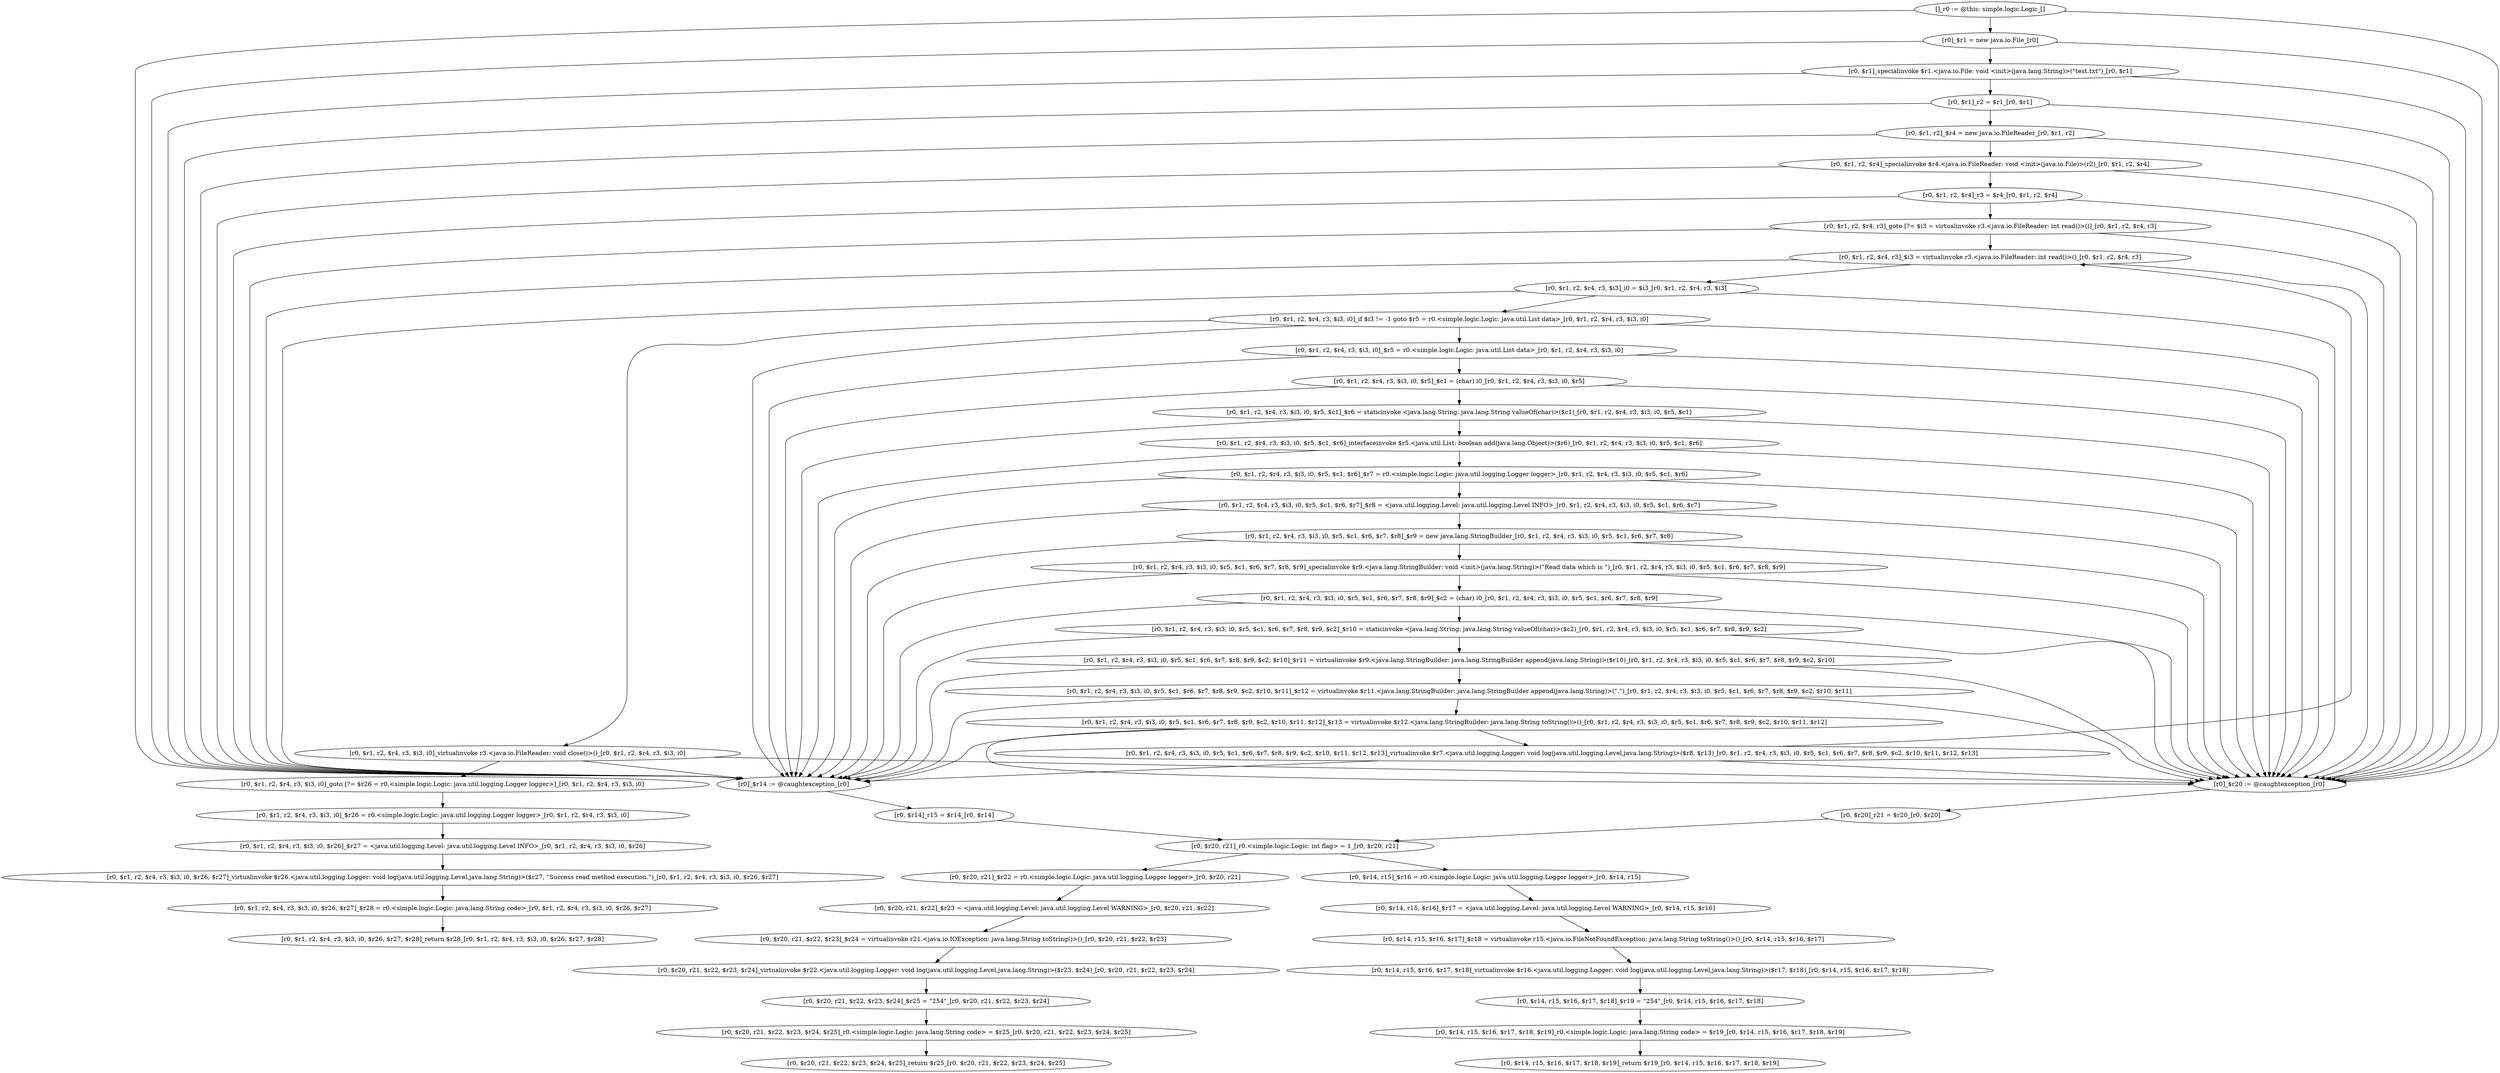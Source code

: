 digraph "Control_Flow_Graph" {
    "[]_r0 := @this: simple.logic.Logic_[]"
    "[r0]_$r14 := @caughtexception_[r0]"
    "[]_r0 := @this: simple.logic.Logic_[]"->"[r0]_$r14 := @caughtexception_[r0]";
    "[r0]_$r20 := @caughtexception_[r0]"
    "[]_r0 := @this: simple.logic.Logic_[]"->"[r0]_$r20 := @caughtexception_[r0]";
    "[r0]_$r1 = new java.io.File_[r0]"
    "[]_r0 := @this: simple.logic.Logic_[]"->"[r0]_$r1 = new java.io.File_[r0]";
    "[r0]_$r1 = new java.io.File_[r0]"->"[r0]_$r14 := @caughtexception_[r0]";
    "[r0]_$r1 = new java.io.File_[r0]"->"[r0]_$r20 := @caughtexception_[r0]";
    "[r0, $r1]_specialinvoke $r1.<java.io.File: void <init>(java.lang.String)>(\"test.txt\")_[r0, $r1]"
    "[r0]_$r1 = new java.io.File_[r0]"->"[r0, $r1]_specialinvoke $r1.<java.io.File: void <init>(java.lang.String)>(\"test.txt\")_[r0, $r1]";
    "[r0, $r1]_specialinvoke $r1.<java.io.File: void <init>(java.lang.String)>(\"test.txt\")_[r0, $r1]"->"[r0]_$r14 := @caughtexception_[r0]";
    "[r0, $r1]_specialinvoke $r1.<java.io.File: void <init>(java.lang.String)>(\"test.txt\")_[r0, $r1]"->"[r0]_$r20 := @caughtexception_[r0]";
    "[r0, $r1]_r2 = $r1_[r0, $r1]"
    "[r0, $r1]_specialinvoke $r1.<java.io.File: void <init>(java.lang.String)>(\"test.txt\")_[r0, $r1]"->"[r0, $r1]_r2 = $r1_[r0, $r1]";
    "[r0, $r1]_r2 = $r1_[r0, $r1]"->"[r0]_$r14 := @caughtexception_[r0]";
    "[r0, $r1]_r2 = $r1_[r0, $r1]"->"[r0]_$r20 := @caughtexception_[r0]";
    "[r0, $r1, r2]_$r4 = new java.io.FileReader_[r0, $r1, r2]"
    "[r0, $r1]_r2 = $r1_[r0, $r1]"->"[r0, $r1, r2]_$r4 = new java.io.FileReader_[r0, $r1, r2]";
    "[r0, $r1, r2]_$r4 = new java.io.FileReader_[r0, $r1, r2]"->"[r0]_$r14 := @caughtexception_[r0]";
    "[r0, $r1, r2]_$r4 = new java.io.FileReader_[r0, $r1, r2]"->"[r0]_$r20 := @caughtexception_[r0]";
    "[r0, $r1, r2, $r4]_specialinvoke $r4.<java.io.FileReader: void <init>(java.io.File)>(r2)_[r0, $r1, r2, $r4]"
    "[r0, $r1, r2]_$r4 = new java.io.FileReader_[r0, $r1, r2]"->"[r0, $r1, r2, $r4]_specialinvoke $r4.<java.io.FileReader: void <init>(java.io.File)>(r2)_[r0, $r1, r2, $r4]";
    "[r0, $r1, r2, $r4]_specialinvoke $r4.<java.io.FileReader: void <init>(java.io.File)>(r2)_[r0, $r1, r2, $r4]"->"[r0]_$r14 := @caughtexception_[r0]";
    "[r0, $r1, r2, $r4]_specialinvoke $r4.<java.io.FileReader: void <init>(java.io.File)>(r2)_[r0, $r1, r2, $r4]"->"[r0]_$r20 := @caughtexception_[r0]";
    "[r0, $r1, r2, $r4]_r3 = $r4_[r0, $r1, r2, $r4]"
    "[r0, $r1, r2, $r4]_specialinvoke $r4.<java.io.FileReader: void <init>(java.io.File)>(r2)_[r0, $r1, r2, $r4]"->"[r0, $r1, r2, $r4]_r3 = $r4_[r0, $r1, r2, $r4]";
    "[r0, $r1, r2, $r4]_r3 = $r4_[r0, $r1, r2, $r4]"->"[r0]_$r14 := @caughtexception_[r0]";
    "[r0, $r1, r2, $r4]_r3 = $r4_[r0, $r1, r2, $r4]"->"[r0]_$r20 := @caughtexception_[r0]";
    "[r0, $r1, r2, $r4, r3]_goto [?= $i3 = virtualinvoke r3.<java.io.FileReader: int read()>()]_[r0, $r1, r2, $r4, r3]"
    "[r0, $r1, r2, $r4]_r3 = $r4_[r0, $r1, r2, $r4]"->"[r0, $r1, r2, $r4, r3]_goto [?= $i3 = virtualinvoke r3.<java.io.FileReader: int read()>()]_[r0, $r1, r2, $r4, r3]";
    "[r0, $r1, r2, $r4, r3]_goto [?= $i3 = virtualinvoke r3.<java.io.FileReader: int read()>()]_[r0, $r1, r2, $r4, r3]"->"[r0]_$r14 := @caughtexception_[r0]";
    "[r0, $r1, r2, $r4, r3]_goto [?= $i3 = virtualinvoke r3.<java.io.FileReader: int read()>()]_[r0, $r1, r2, $r4, r3]"->"[r0]_$r20 := @caughtexception_[r0]";
    "[r0, $r1, r2, $r4, r3]_$i3 = virtualinvoke r3.<java.io.FileReader: int read()>()_[r0, $r1, r2, $r4, r3]"
    "[r0, $r1, r2, $r4, r3]_goto [?= $i3 = virtualinvoke r3.<java.io.FileReader: int read()>()]_[r0, $r1, r2, $r4, r3]"->"[r0, $r1, r2, $r4, r3]_$i3 = virtualinvoke r3.<java.io.FileReader: int read()>()_[r0, $r1, r2, $r4, r3]";
    "[r0, $r1, r2, $r4, r3, $i3, i0]_$r5 = r0.<simple.logic.Logic: java.util.List data>_[r0, $r1, r2, $r4, r3, $i3, i0]"
    "[r0, $r1, r2, $r4, r3, $i3, i0]_$r5 = r0.<simple.logic.Logic: java.util.List data>_[r0, $r1, r2, $r4, r3, $i3, i0]"->"[r0]_$r14 := @caughtexception_[r0]";
    "[r0, $r1, r2, $r4, r3, $i3, i0]_$r5 = r0.<simple.logic.Logic: java.util.List data>_[r0, $r1, r2, $r4, r3, $i3, i0]"->"[r0]_$r20 := @caughtexception_[r0]";
    "[r0, $r1, r2, $r4, r3, $i3, i0, $r5]_$c1 = (char) i0_[r0, $r1, r2, $r4, r3, $i3, i0, $r5]"
    "[r0, $r1, r2, $r4, r3, $i3, i0]_$r5 = r0.<simple.logic.Logic: java.util.List data>_[r0, $r1, r2, $r4, r3, $i3, i0]"->"[r0, $r1, r2, $r4, r3, $i3, i0, $r5]_$c1 = (char) i0_[r0, $r1, r2, $r4, r3, $i3, i0, $r5]";
    "[r0, $r1, r2, $r4, r3, $i3, i0, $r5]_$c1 = (char) i0_[r0, $r1, r2, $r4, r3, $i3, i0, $r5]"->"[r0]_$r14 := @caughtexception_[r0]";
    "[r0, $r1, r2, $r4, r3, $i3, i0, $r5]_$c1 = (char) i0_[r0, $r1, r2, $r4, r3, $i3, i0, $r5]"->"[r0]_$r20 := @caughtexception_[r0]";
    "[r0, $r1, r2, $r4, r3, $i3, i0, $r5, $c1]_$r6 = staticinvoke <java.lang.String: java.lang.String valueOf(char)>($c1)_[r0, $r1, r2, $r4, r3, $i3, i0, $r5, $c1]"
    "[r0, $r1, r2, $r4, r3, $i3, i0, $r5]_$c1 = (char) i0_[r0, $r1, r2, $r4, r3, $i3, i0, $r5]"->"[r0, $r1, r2, $r4, r3, $i3, i0, $r5, $c1]_$r6 = staticinvoke <java.lang.String: java.lang.String valueOf(char)>($c1)_[r0, $r1, r2, $r4, r3, $i3, i0, $r5, $c1]";
    "[r0, $r1, r2, $r4, r3, $i3, i0, $r5, $c1]_$r6 = staticinvoke <java.lang.String: java.lang.String valueOf(char)>($c1)_[r0, $r1, r2, $r4, r3, $i3, i0, $r5, $c1]"->"[r0]_$r14 := @caughtexception_[r0]";
    "[r0, $r1, r2, $r4, r3, $i3, i0, $r5, $c1]_$r6 = staticinvoke <java.lang.String: java.lang.String valueOf(char)>($c1)_[r0, $r1, r2, $r4, r3, $i3, i0, $r5, $c1]"->"[r0]_$r20 := @caughtexception_[r0]";
    "[r0, $r1, r2, $r4, r3, $i3, i0, $r5, $c1, $r6]_interfaceinvoke $r5.<java.util.List: boolean add(java.lang.Object)>($r6)_[r0, $r1, r2, $r4, r3, $i3, i0, $r5, $c1, $r6]"
    "[r0, $r1, r2, $r4, r3, $i3, i0, $r5, $c1]_$r6 = staticinvoke <java.lang.String: java.lang.String valueOf(char)>($c1)_[r0, $r1, r2, $r4, r3, $i3, i0, $r5, $c1]"->"[r0, $r1, r2, $r4, r3, $i3, i0, $r5, $c1, $r6]_interfaceinvoke $r5.<java.util.List: boolean add(java.lang.Object)>($r6)_[r0, $r1, r2, $r4, r3, $i3, i0, $r5, $c1, $r6]";
    "[r0, $r1, r2, $r4, r3, $i3, i0, $r5, $c1, $r6]_interfaceinvoke $r5.<java.util.List: boolean add(java.lang.Object)>($r6)_[r0, $r1, r2, $r4, r3, $i3, i0, $r5, $c1, $r6]"->"[r0]_$r14 := @caughtexception_[r0]";
    "[r0, $r1, r2, $r4, r3, $i3, i0, $r5, $c1, $r6]_interfaceinvoke $r5.<java.util.List: boolean add(java.lang.Object)>($r6)_[r0, $r1, r2, $r4, r3, $i3, i0, $r5, $c1, $r6]"->"[r0]_$r20 := @caughtexception_[r0]";
    "[r0, $r1, r2, $r4, r3, $i3, i0, $r5, $c1, $r6]_$r7 = r0.<simple.logic.Logic: java.util.logging.Logger logger>_[r0, $r1, r2, $r4, r3, $i3, i0, $r5, $c1, $r6]"
    "[r0, $r1, r2, $r4, r3, $i3, i0, $r5, $c1, $r6]_interfaceinvoke $r5.<java.util.List: boolean add(java.lang.Object)>($r6)_[r0, $r1, r2, $r4, r3, $i3, i0, $r5, $c1, $r6]"->"[r0, $r1, r2, $r4, r3, $i3, i0, $r5, $c1, $r6]_$r7 = r0.<simple.logic.Logic: java.util.logging.Logger logger>_[r0, $r1, r2, $r4, r3, $i3, i0, $r5, $c1, $r6]";
    "[r0, $r1, r2, $r4, r3, $i3, i0, $r5, $c1, $r6]_$r7 = r0.<simple.logic.Logic: java.util.logging.Logger logger>_[r0, $r1, r2, $r4, r3, $i3, i0, $r5, $c1, $r6]"->"[r0]_$r14 := @caughtexception_[r0]";
    "[r0, $r1, r2, $r4, r3, $i3, i0, $r5, $c1, $r6]_$r7 = r0.<simple.logic.Logic: java.util.logging.Logger logger>_[r0, $r1, r2, $r4, r3, $i3, i0, $r5, $c1, $r6]"->"[r0]_$r20 := @caughtexception_[r0]";
    "[r0, $r1, r2, $r4, r3, $i3, i0, $r5, $c1, $r6, $r7]_$r8 = <java.util.logging.Level: java.util.logging.Level INFO>_[r0, $r1, r2, $r4, r3, $i3, i0, $r5, $c1, $r6, $r7]"
    "[r0, $r1, r2, $r4, r3, $i3, i0, $r5, $c1, $r6]_$r7 = r0.<simple.logic.Logic: java.util.logging.Logger logger>_[r0, $r1, r2, $r4, r3, $i3, i0, $r5, $c1, $r6]"->"[r0, $r1, r2, $r4, r3, $i3, i0, $r5, $c1, $r6, $r7]_$r8 = <java.util.logging.Level: java.util.logging.Level INFO>_[r0, $r1, r2, $r4, r3, $i3, i0, $r5, $c1, $r6, $r7]";
    "[r0, $r1, r2, $r4, r3, $i3, i0, $r5, $c1, $r6, $r7]_$r8 = <java.util.logging.Level: java.util.logging.Level INFO>_[r0, $r1, r2, $r4, r3, $i3, i0, $r5, $c1, $r6, $r7]"->"[r0]_$r14 := @caughtexception_[r0]";
    "[r0, $r1, r2, $r4, r3, $i3, i0, $r5, $c1, $r6, $r7]_$r8 = <java.util.logging.Level: java.util.logging.Level INFO>_[r0, $r1, r2, $r4, r3, $i3, i0, $r5, $c1, $r6, $r7]"->"[r0]_$r20 := @caughtexception_[r0]";
    "[r0, $r1, r2, $r4, r3, $i3, i0, $r5, $c1, $r6, $r7, $r8]_$r9 = new java.lang.StringBuilder_[r0, $r1, r2, $r4, r3, $i3, i0, $r5, $c1, $r6, $r7, $r8]"
    "[r0, $r1, r2, $r4, r3, $i3, i0, $r5, $c1, $r6, $r7]_$r8 = <java.util.logging.Level: java.util.logging.Level INFO>_[r0, $r1, r2, $r4, r3, $i3, i0, $r5, $c1, $r6, $r7]"->"[r0, $r1, r2, $r4, r3, $i3, i0, $r5, $c1, $r6, $r7, $r8]_$r9 = new java.lang.StringBuilder_[r0, $r1, r2, $r4, r3, $i3, i0, $r5, $c1, $r6, $r7, $r8]";
    "[r0, $r1, r2, $r4, r3, $i3, i0, $r5, $c1, $r6, $r7, $r8]_$r9 = new java.lang.StringBuilder_[r0, $r1, r2, $r4, r3, $i3, i0, $r5, $c1, $r6, $r7, $r8]"->"[r0]_$r14 := @caughtexception_[r0]";
    "[r0, $r1, r2, $r4, r3, $i3, i0, $r5, $c1, $r6, $r7, $r8]_$r9 = new java.lang.StringBuilder_[r0, $r1, r2, $r4, r3, $i3, i0, $r5, $c1, $r6, $r7, $r8]"->"[r0]_$r20 := @caughtexception_[r0]";
    "[r0, $r1, r2, $r4, r3, $i3, i0, $r5, $c1, $r6, $r7, $r8, $r9]_specialinvoke $r9.<java.lang.StringBuilder: void <init>(java.lang.String)>(\"Read data which is \")_[r0, $r1, r2, $r4, r3, $i3, i0, $r5, $c1, $r6, $r7, $r8, $r9]"
    "[r0, $r1, r2, $r4, r3, $i3, i0, $r5, $c1, $r6, $r7, $r8]_$r9 = new java.lang.StringBuilder_[r0, $r1, r2, $r4, r3, $i3, i0, $r5, $c1, $r6, $r7, $r8]"->"[r0, $r1, r2, $r4, r3, $i3, i0, $r5, $c1, $r6, $r7, $r8, $r9]_specialinvoke $r9.<java.lang.StringBuilder: void <init>(java.lang.String)>(\"Read data which is \")_[r0, $r1, r2, $r4, r3, $i3, i0, $r5, $c1, $r6, $r7, $r8, $r9]";
    "[r0, $r1, r2, $r4, r3, $i3, i0, $r5, $c1, $r6, $r7, $r8, $r9]_specialinvoke $r9.<java.lang.StringBuilder: void <init>(java.lang.String)>(\"Read data which is \")_[r0, $r1, r2, $r4, r3, $i3, i0, $r5, $c1, $r6, $r7, $r8, $r9]"->"[r0]_$r14 := @caughtexception_[r0]";
    "[r0, $r1, r2, $r4, r3, $i3, i0, $r5, $c1, $r6, $r7, $r8, $r9]_specialinvoke $r9.<java.lang.StringBuilder: void <init>(java.lang.String)>(\"Read data which is \")_[r0, $r1, r2, $r4, r3, $i3, i0, $r5, $c1, $r6, $r7, $r8, $r9]"->"[r0]_$r20 := @caughtexception_[r0]";
    "[r0, $r1, r2, $r4, r3, $i3, i0, $r5, $c1, $r6, $r7, $r8, $r9]_$c2 = (char) i0_[r0, $r1, r2, $r4, r3, $i3, i0, $r5, $c1, $r6, $r7, $r8, $r9]"
    "[r0, $r1, r2, $r4, r3, $i3, i0, $r5, $c1, $r6, $r7, $r8, $r9]_specialinvoke $r9.<java.lang.StringBuilder: void <init>(java.lang.String)>(\"Read data which is \")_[r0, $r1, r2, $r4, r3, $i3, i0, $r5, $c1, $r6, $r7, $r8, $r9]"->"[r0, $r1, r2, $r4, r3, $i3, i0, $r5, $c1, $r6, $r7, $r8, $r9]_$c2 = (char) i0_[r0, $r1, r2, $r4, r3, $i3, i0, $r5, $c1, $r6, $r7, $r8, $r9]";
    "[r0, $r1, r2, $r4, r3, $i3, i0, $r5, $c1, $r6, $r7, $r8, $r9]_$c2 = (char) i0_[r0, $r1, r2, $r4, r3, $i3, i0, $r5, $c1, $r6, $r7, $r8, $r9]"->"[r0]_$r14 := @caughtexception_[r0]";
    "[r0, $r1, r2, $r4, r3, $i3, i0, $r5, $c1, $r6, $r7, $r8, $r9]_$c2 = (char) i0_[r0, $r1, r2, $r4, r3, $i3, i0, $r5, $c1, $r6, $r7, $r8, $r9]"->"[r0]_$r20 := @caughtexception_[r0]";
    "[r0, $r1, r2, $r4, r3, $i3, i0, $r5, $c1, $r6, $r7, $r8, $r9, $c2]_$r10 = staticinvoke <java.lang.String: java.lang.String valueOf(char)>($c2)_[r0, $r1, r2, $r4, r3, $i3, i0, $r5, $c1, $r6, $r7, $r8, $r9, $c2]"
    "[r0, $r1, r2, $r4, r3, $i3, i0, $r5, $c1, $r6, $r7, $r8, $r9]_$c2 = (char) i0_[r0, $r1, r2, $r4, r3, $i3, i0, $r5, $c1, $r6, $r7, $r8, $r9]"->"[r0, $r1, r2, $r4, r3, $i3, i0, $r5, $c1, $r6, $r7, $r8, $r9, $c2]_$r10 = staticinvoke <java.lang.String: java.lang.String valueOf(char)>($c2)_[r0, $r1, r2, $r4, r3, $i3, i0, $r5, $c1, $r6, $r7, $r8, $r9, $c2]";
    "[r0, $r1, r2, $r4, r3, $i3, i0, $r5, $c1, $r6, $r7, $r8, $r9, $c2]_$r10 = staticinvoke <java.lang.String: java.lang.String valueOf(char)>($c2)_[r0, $r1, r2, $r4, r3, $i3, i0, $r5, $c1, $r6, $r7, $r8, $r9, $c2]"->"[r0]_$r14 := @caughtexception_[r0]";
    "[r0, $r1, r2, $r4, r3, $i3, i0, $r5, $c1, $r6, $r7, $r8, $r9, $c2]_$r10 = staticinvoke <java.lang.String: java.lang.String valueOf(char)>($c2)_[r0, $r1, r2, $r4, r3, $i3, i0, $r5, $c1, $r6, $r7, $r8, $r9, $c2]"->"[r0]_$r20 := @caughtexception_[r0]";
    "[r0, $r1, r2, $r4, r3, $i3, i0, $r5, $c1, $r6, $r7, $r8, $r9, $c2, $r10]_$r11 = virtualinvoke $r9.<java.lang.StringBuilder: java.lang.StringBuilder append(java.lang.String)>($r10)_[r0, $r1, r2, $r4, r3, $i3, i0, $r5, $c1, $r6, $r7, $r8, $r9, $c2, $r10]"
    "[r0, $r1, r2, $r4, r3, $i3, i0, $r5, $c1, $r6, $r7, $r8, $r9, $c2]_$r10 = staticinvoke <java.lang.String: java.lang.String valueOf(char)>($c2)_[r0, $r1, r2, $r4, r3, $i3, i0, $r5, $c1, $r6, $r7, $r8, $r9, $c2]"->"[r0, $r1, r2, $r4, r3, $i3, i0, $r5, $c1, $r6, $r7, $r8, $r9, $c2, $r10]_$r11 = virtualinvoke $r9.<java.lang.StringBuilder: java.lang.StringBuilder append(java.lang.String)>($r10)_[r0, $r1, r2, $r4, r3, $i3, i0, $r5, $c1, $r6, $r7, $r8, $r9, $c2, $r10]";
    "[r0, $r1, r2, $r4, r3, $i3, i0, $r5, $c1, $r6, $r7, $r8, $r9, $c2, $r10]_$r11 = virtualinvoke $r9.<java.lang.StringBuilder: java.lang.StringBuilder append(java.lang.String)>($r10)_[r0, $r1, r2, $r4, r3, $i3, i0, $r5, $c1, $r6, $r7, $r8, $r9, $c2, $r10]"->"[r0]_$r14 := @caughtexception_[r0]";
    "[r0, $r1, r2, $r4, r3, $i3, i0, $r5, $c1, $r6, $r7, $r8, $r9, $c2, $r10]_$r11 = virtualinvoke $r9.<java.lang.StringBuilder: java.lang.StringBuilder append(java.lang.String)>($r10)_[r0, $r1, r2, $r4, r3, $i3, i0, $r5, $c1, $r6, $r7, $r8, $r9, $c2, $r10]"->"[r0]_$r20 := @caughtexception_[r0]";
    "[r0, $r1, r2, $r4, r3, $i3, i0, $r5, $c1, $r6, $r7, $r8, $r9, $c2, $r10, $r11]_$r12 = virtualinvoke $r11.<java.lang.StringBuilder: java.lang.StringBuilder append(java.lang.String)>(\".\")_[r0, $r1, r2, $r4, r3, $i3, i0, $r5, $c1, $r6, $r7, $r8, $r9, $c2, $r10, $r11]"
    "[r0, $r1, r2, $r4, r3, $i3, i0, $r5, $c1, $r6, $r7, $r8, $r9, $c2, $r10]_$r11 = virtualinvoke $r9.<java.lang.StringBuilder: java.lang.StringBuilder append(java.lang.String)>($r10)_[r0, $r1, r2, $r4, r3, $i3, i0, $r5, $c1, $r6, $r7, $r8, $r9, $c2, $r10]"->"[r0, $r1, r2, $r4, r3, $i3, i0, $r5, $c1, $r6, $r7, $r8, $r9, $c2, $r10, $r11]_$r12 = virtualinvoke $r11.<java.lang.StringBuilder: java.lang.StringBuilder append(java.lang.String)>(\".\")_[r0, $r1, r2, $r4, r3, $i3, i0, $r5, $c1, $r6, $r7, $r8, $r9, $c2, $r10, $r11]";
    "[r0, $r1, r2, $r4, r3, $i3, i0, $r5, $c1, $r6, $r7, $r8, $r9, $c2, $r10, $r11]_$r12 = virtualinvoke $r11.<java.lang.StringBuilder: java.lang.StringBuilder append(java.lang.String)>(\".\")_[r0, $r1, r2, $r4, r3, $i3, i0, $r5, $c1, $r6, $r7, $r8, $r9, $c2, $r10, $r11]"->"[r0]_$r14 := @caughtexception_[r0]";
    "[r0, $r1, r2, $r4, r3, $i3, i0, $r5, $c1, $r6, $r7, $r8, $r9, $c2, $r10, $r11]_$r12 = virtualinvoke $r11.<java.lang.StringBuilder: java.lang.StringBuilder append(java.lang.String)>(\".\")_[r0, $r1, r2, $r4, r3, $i3, i0, $r5, $c1, $r6, $r7, $r8, $r9, $c2, $r10, $r11]"->"[r0]_$r20 := @caughtexception_[r0]";
    "[r0, $r1, r2, $r4, r3, $i3, i0, $r5, $c1, $r6, $r7, $r8, $r9, $c2, $r10, $r11, $r12]_$r13 = virtualinvoke $r12.<java.lang.StringBuilder: java.lang.String toString()>()_[r0, $r1, r2, $r4, r3, $i3, i0, $r5, $c1, $r6, $r7, $r8, $r9, $c2, $r10, $r11, $r12]"
    "[r0, $r1, r2, $r4, r3, $i3, i0, $r5, $c1, $r6, $r7, $r8, $r9, $c2, $r10, $r11]_$r12 = virtualinvoke $r11.<java.lang.StringBuilder: java.lang.StringBuilder append(java.lang.String)>(\".\")_[r0, $r1, r2, $r4, r3, $i3, i0, $r5, $c1, $r6, $r7, $r8, $r9, $c2, $r10, $r11]"->"[r0, $r1, r2, $r4, r3, $i3, i0, $r5, $c1, $r6, $r7, $r8, $r9, $c2, $r10, $r11, $r12]_$r13 = virtualinvoke $r12.<java.lang.StringBuilder: java.lang.String toString()>()_[r0, $r1, r2, $r4, r3, $i3, i0, $r5, $c1, $r6, $r7, $r8, $r9, $c2, $r10, $r11, $r12]";
    "[r0, $r1, r2, $r4, r3, $i3, i0, $r5, $c1, $r6, $r7, $r8, $r9, $c2, $r10, $r11, $r12]_$r13 = virtualinvoke $r12.<java.lang.StringBuilder: java.lang.String toString()>()_[r0, $r1, r2, $r4, r3, $i3, i0, $r5, $c1, $r6, $r7, $r8, $r9, $c2, $r10, $r11, $r12]"->"[r0]_$r14 := @caughtexception_[r0]";
    "[r0, $r1, r2, $r4, r3, $i3, i0, $r5, $c1, $r6, $r7, $r8, $r9, $c2, $r10, $r11, $r12]_$r13 = virtualinvoke $r12.<java.lang.StringBuilder: java.lang.String toString()>()_[r0, $r1, r2, $r4, r3, $i3, i0, $r5, $c1, $r6, $r7, $r8, $r9, $c2, $r10, $r11, $r12]"->"[r0]_$r20 := @caughtexception_[r0]";
    "[r0, $r1, r2, $r4, r3, $i3, i0, $r5, $c1, $r6, $r7, $r8, $r9, $c2, $r10, $r11, $r12, $r13]_virtualinvoke $r7.<java.util.logging.Logger: void log(java.util.logging.Level,java.lang.String)>($r8, $r13)_[r0, $r1, r2, $r4, r3, $i3, i0, $r5, $c1, $r6, $r7, $r8, $r9, $c2, $r10, $r11, $r12, $r13]"
    "[r0, $r1, r2, $r4, r3, $i3, i0, $r5, $c1, $r6, $r7, $r8, $r9, $c2, $r10, $r11, $r12]_$r13 = virtualinvoke $r12.<java.lang.StringBuilder: java.lang.String toString()>()_[r0, $r1, r2, $r4, r3, $i3, i0, $r5, $c1, $r6, $r7, $r8, $r9, $c2, $r10, $r11, $r12]"->"[r0, $r1, r2, $r4, r3, $i3, i0, $r5, $c1, $r6, $r7, $r8, $r9, $c2, $r10, $r11, $r12, $r13]_virtualinvoke $r7.<java.util.logging.Logger: void log(java.util.logging.Level,java.lang.String)>($r8, $r13)_[r0, $r1, r2, $r4, r3, $i3, i0, $r5, $c1, $r6, $r7, $r8, $r9, $c2, $r10, $r11, $r12, $r13]";
    "[r0, $r1, r2, $r4, r3, $i3, i0, $r5, $c1, $r6, $r7, $r8, $r9, $c2, $r10, $r11, $r12, $r13]_virtualinvoke $r7.<java.util.logging.Logger: void log(java.util.logging.Level,java.lang.String)>($r8, $r13)_[r0, $r1, r2, $r4, r3, $i3, i0, $r5, $c1, $r6, $r7, $r8, $r9, $c2, $r10, $r11, $r12, $r13]"->"[r0]_$r14 := @caughtexception_[r0]";
    "[r0, $r1, r2, $r4, r3, $i3, i0, $r5, $c1, $r6, $r7, $r8, $r9, $c2, $r10, $r11, $r12, $r13]_virtualinvoke $r7.<java.util.logging.Logger: void log(java.util.logging.Level,java.lang.String)>($r8, $r13)_[r0, $r1, r2, $r4, r3, $i3, i0, $r5, $c1, $r6, $r7, $r8, $r9, $c2, $r10, $r11, $r12, $r13]"->"[r0]_$r20 := @caughtexception_[r0]";
    "[r0, $r1, r2, $r4, r3, $i3, i0, $r5, $c1, $r6, $r7, $r8, $r9, $c2, $r10, $r11, $r12, $r13]_virtualinvoke $r7.<java.util.logging.Logger: void log(java.util.logging.Level,java.lang.String)>($r8, $r13)_[r0, $r1, r2, $r4, r3, $i3, i0, $r5, $c1, $r6, $r7, $r8, $r9, $c2, $r10, $r11, $r12, $r13]"->"[r0, $r1, r2, $r4, r3]_$i3 = virtualinvoke r3.<java.io.FileReader: int read()>()_[r0, $r1, r2, $r4, r3]";
    "[r0, $r1, r2, $r4, r3]_$i3 = virtualinvoke r3.<java.io.FileReader: int read()>()_[r0, $r1, r2, $r4, r3]"->"[r0]_$r14 := @caughtexception_[r0]";
    "[r0, $r1, r2, $r4, r3]_$i3 = virtualinvoke r3.<java.io.FileReader: int read()>()_[r0, $r1, r2, $r4, r3]"->"[r0]_$r20 := @caughtexception_[r0]";
    "[r0, $r1, r2, $r4, r3, $i3]_i0 = $i3_[r0, $r1, r2, $r4, r3, $i3]"
    "[r0, $r1, r2, $r4, r3]_$i3 = virtualinvoke r3.<java.io.FileReader: int read()>()_[r0, $r1, r2, $r4, r3]"->"[r0, $r1, r2, $r4, r3, $i3]_i0 = $i3_[r0, $r1, r2, $r4, r3, $i3]";
    "[r0, $r1, r2, $r4, r3, $i3]_i0 = $i3_[r0, $r1, r2, $r4, r3, $i3]"->"[r0]_$r14 := @caughtexception_[r0]";
    "[r0, $r1, r2, $r4, r3, $i3]_i0 = $i3_[r0, $r1, r2, $r4, r3, $i3]"->"[r0]_$r20 := @caughtexception_[r0]";
    "[r0, $r1, r2, $r4, r3, $i3, i0]_if $i3 != -1 goto $r5 = r0.<simple.logic.Logic: java.util.List data>_[r0, $r1, r2, $r4, r3, $i3, i0]"
    "[r0, $r1, r2, $r4, r3, $i3]_i0 = $i3_[r0, $r1, r2, $r4, r3, $i3]"->"[r0, $r1, r2, $r4, r3, $i3, i0]_if $i3 != -1 goto $r5 = r0.<simple.logic.Logic: java.util.List data>_[r0, $r1, r2, $r4, r3, $i3, i0]";
    "[r0, $r1, r2, $r4, r3, $i3, i0]_virtualinvoke r3.<java.io.FileReader: void close()>()_[r0, $r1, r2, $r4, r3, $i3, i0]"
    "[r0, $r1, r2, $r4, r3, $i3, i0]_if $i3 != -1 goto $r5 = r0.<simple.logic.Logic: java.util.List data>_[r0, $r1, r2, $r4, r3, $i3, i0]"->"[r0, $r1, r2, $r4, r3, $i3, i0]_virtualinvoke r3.<java.io.FileReader: void close()>()_[r0, $r1, r2, $r4, r3, $i3, i0]";
    "[r0, $r1, r2, $r4, r3, $i3, i0]_if $i3 != -1 goto $r5 = r0.<simple.logic.Logic: java.util.List data>_[r0, $r1, r2, $r4, r3, $i3, i0]"->"[r0, $r1, r2, $r4, r3, $i3, i0]_$r5 = r0.<simple.logic.Logic: java.util.List data>_[r0, $r1, r2, $r4, r3, $i3, i0]";
    "[r0, $r1, r2, $r4, r3, $i3, i0]_if $i3 != -1 goto $r5 = r0.<simple.logic.Logic: java.util.List data>_[r0, $r1, r2, $r4, r3, $i3, i0]"->"[r0]_$r14 := @caughtexception_[r0]";
    "[r0, $r1, r2, $r4, r3, $i3, i0]_if $i3 != -1 goto $r5 = r0.<simple.logic.Logic: java.util.List data>_[r0, $r1, r2, $r4, r3, $i3, i0]"->"[r0]_$r20 := @caughtexception_[r0]";
    "[r0, $r1, r2, $r4, r3, $i3, i0]_virtualinvoke r3.<java.io.FileReader: void close()>()_[r0, $r1, r2, $r4, r3, $i3, i0]"->"[r0]_$r14 := @caughtexception_[r0]";
    "[r0, $r1, r2, $r4, r3, $i3, i0]_virtualinvoke r3.<java.io.FileReader: void close()>()_[r0, $r1, r2, $r4, r3, $i3, i0]"->"[r0]_$r20 := @caughtexception_[r0]";
    "[r0, $r1, r2, $r4, r3, $i3, i0]_goto [?= $r26 = r0.<simple.logic.Logic: java.util.logging.Logger logger>]_[r0, $r1, r2, $r4, r3, $i3, i0]"
    "[r0, $r1, r2, $r4, r3, $i3, i0]_virtualinvoke r3.<java.io.FileReader: void close()>()_[r0, $r1, r2, $r4, r3, $i3, i0]"->"[r0, $r1, r2, $r4, r3, $i3, i0]_goto [?= $r26 = r0.<simple.logic.Logic: java.util.logging.Logger logger>]_[r0, $r1, r2, $r4, r3, $i3, i0]";
    "[r0, $r1, r2, $r4, r3, $i3, i0]_$r26 = r0.<simple.logic.Logic: java.util.logging.Logger logger>_[r0, $r1, r2, $r4, r3, $i3, i0]"
    "[r0, $r1, r2, $r4, r3, $i3, i0]_goto [?= $r26 = r0.<simple.logic.Logic: java.util.logging.Logger logger>]_[r0, $r1, r2, $r4, r3, $i3, i0]"->"[r0, $r1, r2, $r4, r3, $i3, i0]_$r26 = r0.<simple.logic.Logic: java.util.logging.Logger logger>_[r0, $r1, r2, $r4, r3, $i3, i0]";
    "[r0, $r14]_r15 = $r14_[r0, $r14]"
    "[r0]_$r14 := @caughtexception_[r0]"->"[r0, $r14]_r15 = $r14_[r0, $r14]";
    "[r0, $r20, r21]_r0.<simple.logic.Logic: int flag> = 1_[r0, $r20, r21]"
    "[r0, $r14]_r15 = $r14_[r0, $r14]"->"[r0, $r20, r21]_r0.<simple.logic.Logic: int flag> = 1_[r0, $r20, r21]";
    "[r0, $r14, r15]_$r16 = r0.<simple.logic.Logic: java.util.logging.Logger logger>_[r0, $r14, r15]"
    "[r0, $r20, r21]_r0.<simple.logic.Logic: int flag> = 1_[r0, $r20, r21]"->"[r0, $r14, r15]_$r16 = r0.<simple.logic.Logic: java.util.logging.Logger logger>_[r0, $r14, r15]";
    "[r0, $r14, r15, $r16]_$r17 = <java.util.logging.Level: java.util.logging.Level WARNING>_[r0, $r14, r15, $r16]"
    "[r0, $r14, r15]_$r16 = r0.<simple.logic.Logic: java.util.logging.Logger logger>_[r0, $r14, r15]"->"[r0, $r14, r15, $r16]_$r17 = <java.util.logging.Level: java.util.logging.Level WARNING>_[r0, $r14, r15, $r16]";
    "[r0, $r14, r15, $r16, $r17]_$r18 = virtualinvoke r15.<java.io.FileNotFoundException: java.lang.String toString()>()_[r0, $r14, r15, $r16, $r17]"
    "[r0, $r14, r15, $r16]_$r17 = <java.util.logging.Level: java.util.logging.Level WARNING>_[r0, $r14, r15, $r16]"->"[r0, $r14, r15, $r16, $r17]_$r18 = virtualinvoke r15.<java.io.FileNotFoundException: java.lang.String toString()>()_[r0, $r14, r15, $r16, $r17]";
    "[r0, $r14, r15, $r16, $r17, $r18]_virtualinvoke $r16.<java.util.logging.Logger: void log(java.util.logging.Level,java.lang.String)>($r17, $r18)_[r0, $r14, r15, $r16, $r17, $r18]"
    "[r0, $r14, r15, $r16, $r17]_$r18 = virtualinvoke r15.<java.io.FileNotFoundException: java.lang.String toString()>()_[r0, $r14, r15, $r16, $r17]"->"[r0, $r14, r15, $r16, $r17, $r18]_virtualinvoke $r16.<java.util.logging.Logger: void log(java.util.logging.Level,java.lang.String)>($r17, $r18)_[r0, $r14, r15, $r16, $r17, $r18]";
    "[r0, $r14, r15, $r16, $r17, $r18]_$r19 = \"254\"_[r0, $r14, r15, $r16, $r17, $r18]"
    "[r0, $r14, r15, $r16, $r17, $r18]_virtualinvoke $r16.<java.util.logging.Logger: void log(java.util.logging.Level,java.lang.String)>($r17, $r18)_[r0, $r14, r15, $r16, $r17, $r18]"->"[r0, $r14, r15, $r16, $r17, $r18]_$r19 = \"254\"_[r0, $r14, r15, $r16, $r17, $r18]";
    "[r0, $r14, r15, $r16, $r17, $r18, $r19]_r0.<simple.logic.Logic: java.lang.String code> = $r19_[r0, $r14, r15, $r16, $r17, $r18, $r19]"
    "[r0, $r14, r15, $r16, $r17, $r18]_$r19 = \"254\"_[r0, $r14, r15, $r16, $r17, $r18]"->"[r0, $r14, r15, $r16, $r17, $r18, $r19]_r0.<simple.logic.Logic: java.lang.String code> = $r19_[r0, $r14, r15, $r16, $r17, $r18, $r19]";
    "[r0, $r14, r15, $r16, $r17, $r18, $r19]_return $r19_[r0, $r14, r15, $r16, $r17, $r18, $r19]"
    "[r0, $r14, r15, $r16, $r17, $r18, $r19]_r0.<simple.logic.Logic: java.lang.String code> = $r19_[r0, $r14, r15, $r16, $r17, $r18, $r19]"->"[r0, $r14, r15, $r16, $r17, $r18, $r19]_return $r19_[r0, $r14, r15, $r16, $r17, $r18, $r19]";
    "[r0, $r20]_r21 = $r20_[r0, $r20]"
    "[r0]_$r20 := @caughtexception_[r0]"->"[r0, $r20]_r21 = $r20_[r0, $r20]";
    "[r0, $r20]_r21 = $r20_[r0, $r20]"->"[r0, $r20, r21]_r0.<simple.logic.Logic: int flag> = 1_[r0, $r20, r21]";
    "[r0, $r20, r21]_$r22 = r0.<simple.logic.Logic: java.util.logging.Logger logger>_[r0, $r20, r21]"
    "[r0, $r20, r21]_r0.<simple.logic.Logic: int flag> = 1_[r0, $r20, r21]"->"[r0, $r20, r21]_$r22 = r0.<simple.logic.Logic: java.util.logging.Logger logger>_[r0, $r20, r21]";
    "[r0, $r20, r21, $r22]_$r23 = <java.util.logging.Level: java.util.logging.Level WARNING>_[r0, $r20, r21, $r22]"
    "[r0, $r20, r21]_$r22 = r0.<simple.logic.Logic: java.util.logging.Logger logger>_[r0, $r20, r21]"->"[r0, $r20, r21, $r22]_$r23 = <java.util.logging.Level: java.util.logging.Level WARNING>_[r0, $r20, r21, $r22]";
    "[r0, $r20, r21, $r22, $r23]_$r24 = virtualinvoke r21.<java.io.IOException: java.lang.String toString()>()_[r0, $r20, r21, $r22, $r23]"
    "[r0, $r20, r21, $r22]_$r23 = <java.util.logging.Level: java.util.logging.Level WARNING>_[r0, $r20, r21, $r22]"->"[r0, $r20, r21, $r22, $r23]_$r24 = virtualinvoke r21.<java.io.IOException: java.lang.String toString()>()_[r0, $r20, r21, $r22, $r23]";
    "[r0, $r20, r21, $r22, $r23, $r24]_virtualinvoke $r22.<java.util.logging.Logger: void log(java.util.logging.Level,java.lang.String)>($r23, $r24)_[r0, $r20, r21, $r22, $r23, $r24]"
    "[r0, $r20, r21, $r22, $r23]_$r24 = virtualinvoke r21.<java.io.IOException: java.lang.String toString()>()_[r0, $r20, r21, $r22, $r23]"->"[r0, $r20, r21, $r22, $r23, $r24]_virtualinvoke $r22.<java.util.logging.Logger: void log(java.util.logging.Level,java.lang.String)>($r23, $r24)_[r0, $r20, r21, $r22, $r23, $r24]";
    "[r0, $r20, r21, $r22, $r23, $r24]_$r25 = \"254\"_[r0, $r20, r21, $r22, $r23, $r24]"
    "[r0, $r20, r21, $r22, $r23, $r24]_virtualinvoke $r22.<java.util.logging.Logger: void log(java.util.logging.Level,java.lang.String)>($r23, $r24)_[r0, $r20, r21, $r22, $r23, $r24]"->"[r0, $r20, r21, $r22, $r23, $r24]_$r25 = \"254\"_[r0, $r20, r21, $r22, $r23, $r24]";
    "[r0, $r20, r21, $r22, $r23, $r24, $r25]_r0.<simple.logic.Logic: java.lang.String code> = $r25_[r0, $r20, r21, $r22, $r23, $r24, $r25]"
    "[r0, $r20, r21, $r22, $r23, $r24]_$r25 = \"254\"_[r0, $r20, r21, $r22, $r23, $r24]"->"[r0, $r20, r21, $r22, $r23, $r24, $r25]_r0.<simple.logic.Logic: java.lang.String code> = $r25_[r0, $r20, r21, $r22, $r23, $r24, $r25]";
    "[r0, $r20, r21, $r22, $r23, $r24, $r25]_return $r25_[r0, $r20, r21, $r22, $r23, $r24, $r25]"
    "[r0, $r20, r21, $r22, $r23, $r24, $r25]_r0.<simple.logic.Logic: java.lang.String code> = $r25_[r0, $r20, r21, $r22, $r23, $r24, $r25]"->"[r0, $r20, r21, $r22, $r23, $r24, $r25]_return $r25_[r0, $r20, r21, $r22, $r23, $r24, $r25]";
    "[r0, $r1, r2, $r4, r3, $i3, i0, $r26]_$r27 = <java.util.logging.Level: java.util.logging.Level INFO>_[r0, $r1, r2, $r4, r3, $i3, i0, $r26]"
    "[r0, $r1, r2, $r4, r3, $i3, i0]_$r26 = r0.<simple.logic.Logic: java.util.logging.Logger logger>_[r0, $r1, r2, $r4, r3, $i3, i0]"->"[r0, $r1, r2, $r4, r3, $i3, i0, $r26]_$r27 = <java.util.logging.Level: java.util.logging.Level INFO>_[r0, $r1, r2, $r4, r3, $i3, i0, $r26]";
    "[r0, $r1, r2, $r4, r3, $i3, i0, $r26, $r27]_virtualinvoke $r26.<java.util.logging.Logger: void log(java.util.logging.Level,java.lang.String)>($r27, \"Success read method execution.\")_[r0, $r1, r2, $r4, r3, $i3, i0, $r26, $r27]"
    "[r0, $r1, r2, $r4, r3, $i3, i0, $r26]_$r27 = <java.util.logging.Level: java.util.logging.Level INFO>_[r0, $r1, r2, $r4, r3, $i3, i0, $r26]"->"[r0, $r1, r2, $r4, r3, $i3, i0, $r26, $r27]_virtualinvoke $r26.<java.util.logging.Logger: void log(java.util.logging.Level,java.lang.String)>($r27, \"Success read method execution.\")_[r0, $r1, r2, $r4, r3, $i3, i0, $r26, $r27]";
    "[r0, $r1, r2, $r4, r3, $i3, i0, $r26, $r27]_$r28 = r0.<simple.logic.Logic: java.lang.String code>_[r0, $r1, r2, $r4, r3, $i3, i0, $r26, $r27]"
    "[r0, $r1, r2, $r4, r3, $i3, i0, $r26, $r27]_virtualinvoke $r26.<java.util.logging.Logger: void log(java.util.logging.Level,java.lang.String)>($r27, \"Success read method execution.\")_[r0, $r1, r2, $r4, r3, $i3, i0, $r26, $r27]"->"[r0, $r1, r2, $r4, r3, $i3, i0, $r26, $r27]_$r28 = r0.<simple.logic.Logic: java.lang.String code>_[r0, $r1, r2, $r4, r3, $i3, i0, $r26, $r27]";
    "[r0, $r1, r2, $r4, r3, $i3, i0, $r26, $r27, $r28]_return $r28_[r0, $r1, r2, $r4, r3, $i3, i0, $r26, $r27, $r28]"
    "[r0, $r1, r2, $r4, r3, $i3, i0, $r26, $r27]_$r28 = r0.<simple.logic.Logic: java.lang.String code>_[r0, $r1, r2, $r4, r3, $i3, i0, $r26, $r27]"->"[r0, $r1, r2, $r4, r3, $i3, i0, $r26, $r27, $r28]_return $r28_[r0, $r1, r2, $r4, r3, $i3, i0, $r26, $r27, $r28]";
}
